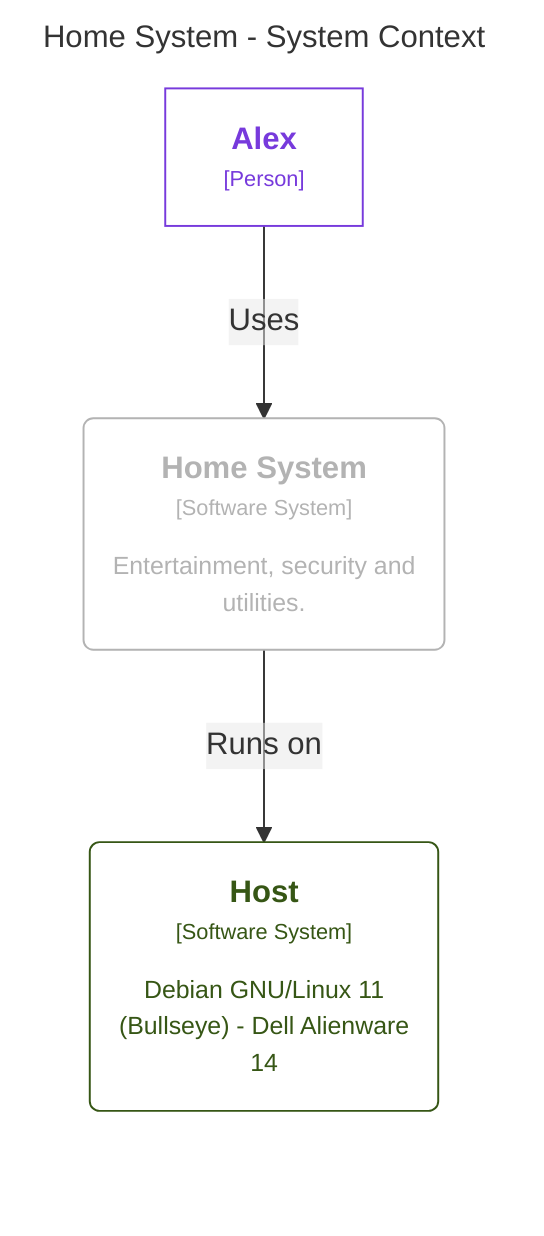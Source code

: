 graph LR
  linkStyle default fill:#ffffff

  subgraph diagram [Home System - System Context]
    style diagram fill:#ffffff,stroke:#ffffff

    1["<div style='font-weight: bold'>Alex</div><div style='font-size: 70%; margin-top: 0px'>[Person]</div>"]
    style 1 fill:#ffffff,stroke:#773adc,color:#773adc
    2("<div style='font-weight: bold'>Host</div><div style='font-size: 70%; margin-top: 0px'>[Software System]</div><div style='font-size: 80%; margin-top:10px'>Debian GNU/Linux 11<br />(Bullseye) - Dell Alienware<br />14</div>")
    style 2 fill:#ffffff,stroke:#365615,color:#365615
    5("<div style='font-weight: bold'>Home System</div><div style='font-size: 70%; margin-top: 0px'>[Software System]</div><div style='font-size: 80%; margin-top:10px'>Entertainment, security and<br />utilities.</div>")
    style 5 fill:#ffffff,stroke:#b3b3b3,color:#b3b3b3

    1-- "<div>Uses</div><div style='font-size: 70%'></div>" -->5
    5-- "<div>Runs on</div><div style='font-size: 70%'></div>" -->2
  end